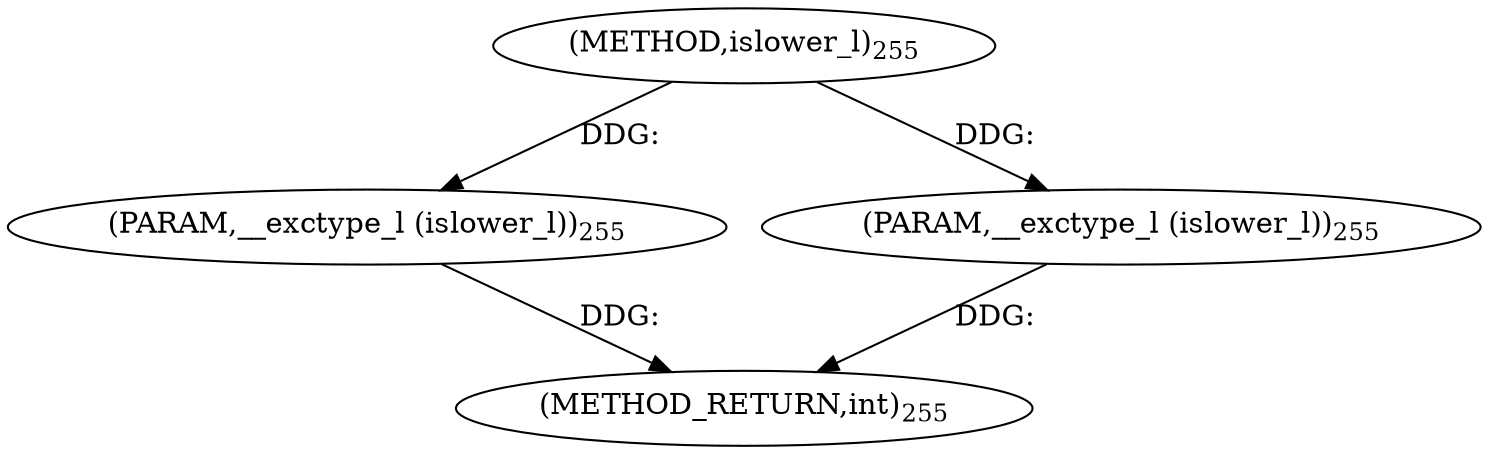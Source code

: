 digraph "islower_l" {  
"3023" [label = <(METHOD,islower_l)<SUB>255</SUB>> ]
"3026" [label = <(METHOD_RETURN,int)<SUB>255</SUB>> ]
"3024" [label = <(PARAM,__exctype_l (islower_l))<SUB>255</SUB>> ]
"3025" [label = <(PARAM,__exctype_l (islower_l))<SUB>255</SUB>> ]
  "3024" -> "3026"  [ label = "DDG: "] 
  "3025" -> "3026"  [ label = "DDG: "] 
  "3023" -> "3024"  [ label = "DDG: "] 
  "3023" -> "3025"  [ label = "DDG: "] 
}
